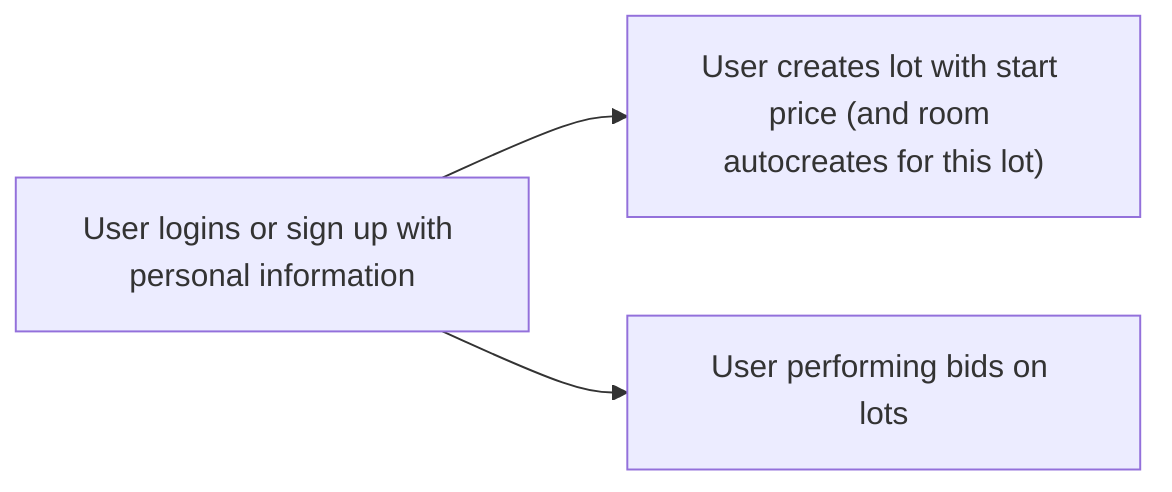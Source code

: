 graph LR
    A["User logins or sign up with personal information"]
    A --> B["User creates lot with start price (and room autocreates for this lot)"]
    A --> C["User performing bids on lots"]
